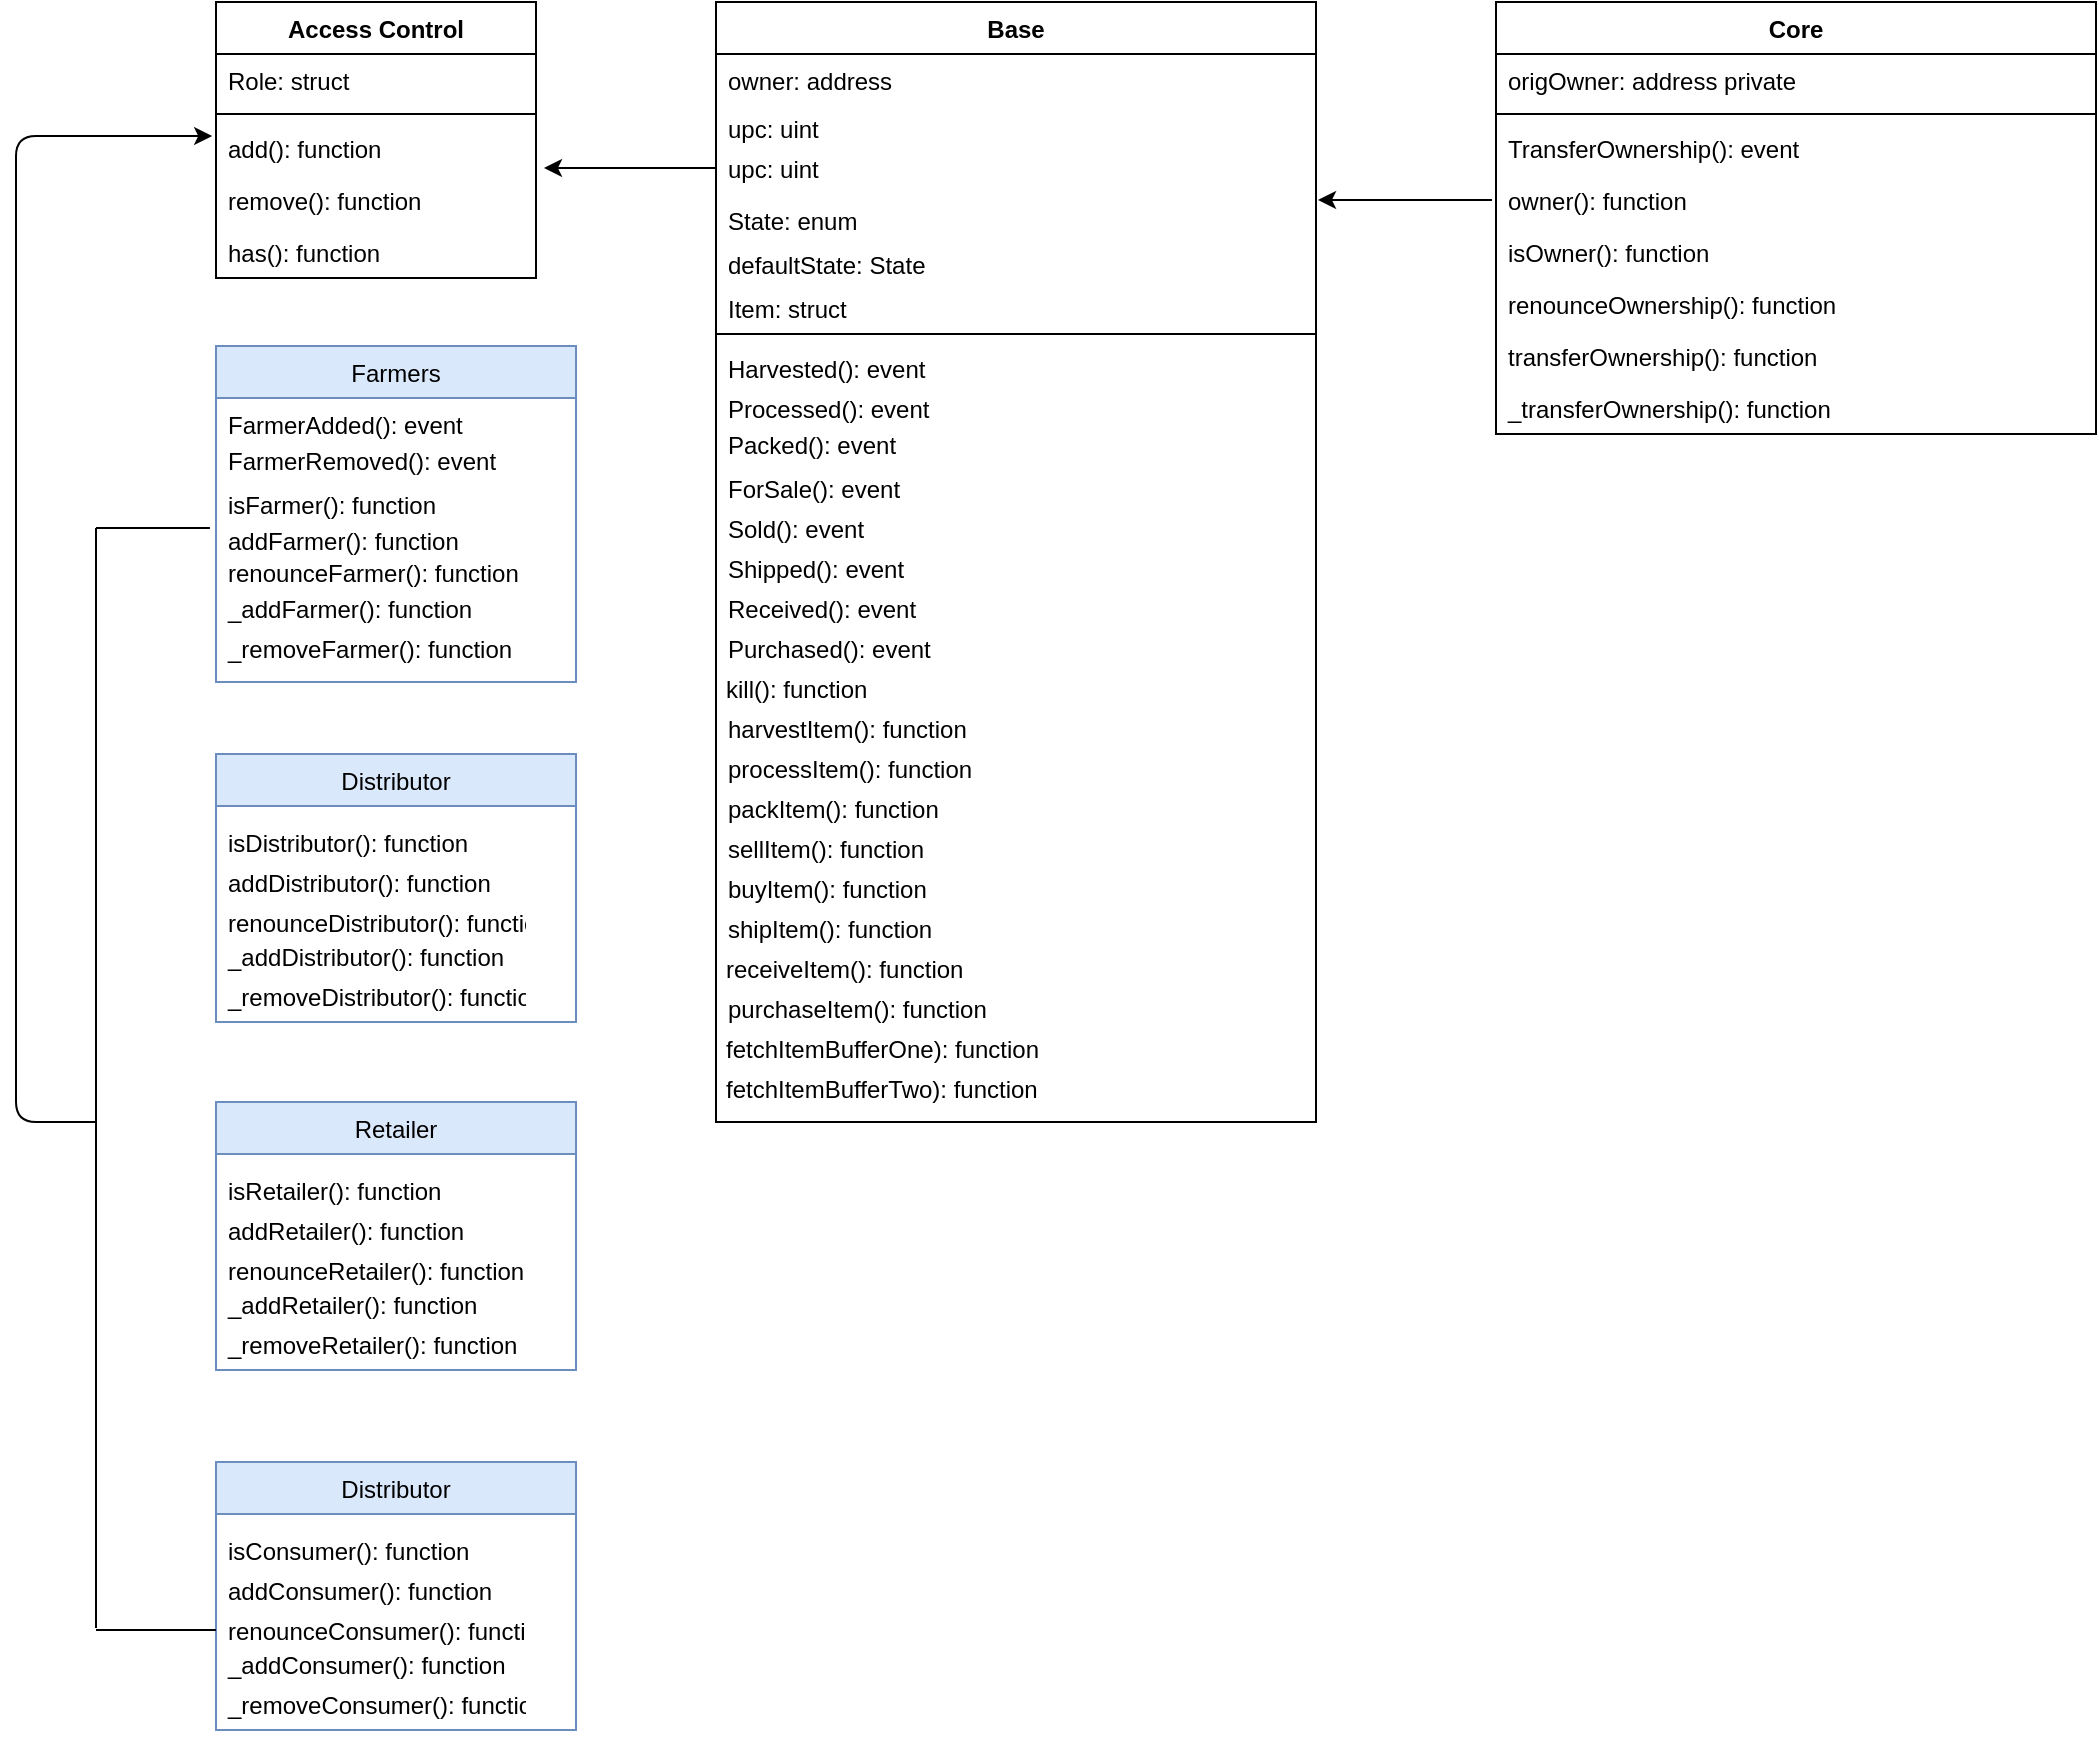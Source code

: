 <mxfile version="12.7.5" type="device"><diagram id="C5RBs43oDa-KdzZeNtuy" name="Page-1"><mxGraphModel dx="1422" dy="713" grid="1" gridSize="10" guides="1" tooltips="1" connect="1" arrows="1" fold="1" page="1" pageScale="1" pageWidth="1000" pageHeight="1169" math="0" shadow="0"><root><mxCell id="WIyWlLk6GJQsqaUBKTNV-0"/><mxCell id="WIyWlLk6GJQsqaUBKTNV-1" parent="WIyWlLk6GJQsqaUBKTNV-0"/><mxCell id="zkfFHV4jXpPFQw0GAbJ--0" value="Base" style="swimlane;fontStyle=1;align=center;verticalAlign=top;childLayout=stackLayout;horizontal=1;startSize=26;horizontalStack=0;resizeParent=1;resizeLast=0;collapsible=1;marginBottom=0;rounded=0;shadow=0;strokeWidth=1;" parent="WIyWlLk6GJQsqaUBKTNV-1" vertex="1"><mxGeometry x="390" y="120" width="300" height="560" as="geometry"><mxRectangle x="230" y="140" width="160" height="26" as="alternateBounds"/></mxGeometry></mxCell><mxCell id="zkfFHV4jXpPFQw0GAbJ--1" value="owner: address" style="text;align=left;verticalAlign=top;spacingLeft=4;spacingRight=4;overflow=hidden;rotatable=0;points=[[0,0.5],[1,0.5]];portConstraint=eastwest;" parent="zkfFHV4jXpPFQw0GAbJ--0" vertex="1"><mxGeometry y="26" width="300" height="24" as="geometry"/></mxCell><mxCell id="zkfFHV4jXpPFQw0GAbJ--2" value="upc: uint" style="text;align=left;verticalAlign=top;spacingLeft=4;spacingRight=4;overflow=hidden;rotatable=0;points=[[0,0.5],[1,0.5]];portConstraint=eastwest;rounded=0;shadow=0;html=0;" parent="zkfFHV4jXpPFQw0GAbJ--0" vertex="1"><mxGeometry y="50" width="300" height="20" as="geometry"/></mxCell><mxCell id="BtxgR43oGkfJbgyQ8dOo-6" value="upc: uint" style="text;align=left;verticalAlign=top;spacingLeft=4;spacingRight=4;overflow=hidden;rotatable=0;points=[[0,0.5],[1,0.5]];portConstraint=eastwest;rounded=0;shadow=0;html=0;" vertex="1" parent="zkfFHV4jXpPFQw0GAbJ--0"><mxGeometry y="70" width="300" height="26" as="geometry"/></mxCell><mxCell id="BtxgR43oGkfJbgyQ8dOo-8" value="State: enum" style="text;align=left;verticalAlign=top;spacingLeft=4;spacingRight=4;overflow=hidden;rotatable=0;points=[[0,0.5],[1,0.5]];portConstraint=eastwest;rounded=0;shadow=0;html=0;" vertex="1" parent="zkfFHV4jXpPFQw0GAbJ--0"><mxGeometry y="96" width="300" height="22" as="geometry"/></mxCell><mxCell id="BtxgR43oGkfJbgyQ8dOo-7" value="defaultState: State" style="text;align=left;verticalAlign=top;spacingLeft=4;spacingRight=4;overflow=hidden;rotatable=0;points=[[0,0.5],[1,0.5]];portConstraint=eastwest;rounded=0;shadow=0;html=0;" vertex="1" parent="zkfFHV4jXpPFQw0GAbJ--0"><mxGeometry y="118" width="300" height="22" as="geometry"/></mxCell><mxCell id="zkfFHV4jXpPFQw0GAbJ--3" value="Item: struct" style="text;align=left;verticalAlign=top;spacingLeft=4;spacingRight=4;overflow=hidden;rotatable=0;points=[[0,0.5],[1,0.5]];portConstraint=eastwest;rounded=0;shadow=0;html=0;" parent="zkfFHV4jXpPFQw0GAbJ--0" vertex="1"><mxGeometry y="140" width="300" height="22" as="geometry"/></mxCell><mxCell id="zkfFHV4jXpPFQw0GAbJ--4" value="" style="line;html=1;strokeWidth=1;align=left;verticalAlign=middle;spacingTop=-1;spacingLeft=3;spacingRight=3;rotatable=0;labelPosition=right;points=[];portConstraint=eastwest;" parent="zkfFHV4jXpPFQw0GAbJ--0" vertex="1"><mxGeometry y="162" width="300" height="8" as="geometry"/></mxCell><mxCell id="zkfFHV4jXpPFQw0GAbJ--5" value="Harvested(): event" style="text;align=left;verticalAlign=top;spacingLeft=4;spacingRight=4;overflow=hidden;rotatable=0;points=[[0,0.5],[1,0.5]];portConstraint=eastwest;" parent="zkfFHV4jXpPFQw0GAbJ--0" vertex="1"><mxGeometry y="170" width="300" height="20" as="geometry"/></mxCell><mxCell id="BtxgR43oGkfJbgyQ8dOo-10" value="Processed(): event" style="text;align=left;verticalAlign=top;spacingLeft=4;spacingRight=4;overflow=hidden;rotatable=0;points=[[0,0.5],[1,0.5]];portConstraint=eastwest;" vertex="1" parent="zkfFHV4jXpPFQw0GAbJ--0"><mxGeometry y="190" width="300" height="18" as="geometry"/></mxCell><mxCell id="BtxgR43oGkfJbgyQ8dOo-11" value="Packed(): event" style="text;align=left;verticalAlign=top;spacingLeft=4;spacingRight=4;overflow=hidden;rotatable=0;points=[[0,0.5],[1,0.5]];portConstraint=eastwest;" vertex="1" parent="zkfFHV4jXpPFQw0GAbJ--0"><mxGeometry y="208" width="300" height="20" as="geometry"/></mxCell><mxCell id="zkfFHV4jXpPFQw0GAbJ--6" value="Access Control" style="swimlane;fontStyle=1;align=center;verticalAlign=top;childLayout=stackLayout;horizontal=1;startSize=26;horizontalStack=0;resizeParent=1;resizeLast=0;collapsible=1;marginBottom=0;rounded=0;shadow=0;strokeWidth=1;" parent="WIyWlLk6GJQsqaUBKTNV-1" vertex="1"><mxGeometry x="140" y="120" width="160" height="138" as="geometry"><mxRectangle x="130" y="380" width="160" height="26" as="alternateBounds"/></mxGeometry></mxCell><mxCell id="zkfFHV4jXpPFQw0GAbJ--7" value="Role: struct" style="text;align=left;verticalAlign=top;spacingLeft=4;spacingRight=4;overflow=hidden;rotatable=0;points=[[0,0.5],[1,0.5]];portConstraint=eastwest;" parent="zkfFHV4jXpPFQw0GAbJ--6" vertex="1"><mxGeometry y="26" width="160" height="26" as="geometry"/></mxCell><mxCell id="zkfFHV4jXpPFQw0GAbJ--9" value="" style="line;html=1;strokeWidth=1;align=left;verticalAlign=middle;spacingTop=-1;spacingLeft=3;spacingRight=3;rotatable=0;labelPosition=right;points=[];portConstraint=eastwest;" parent="zkfFHV4jXpPFQw0GAbJ--6" vertex="1"><mxGeometry y="52" width="160" height="8" as="geometry"/></mxCell><mxCell id="zkfFHV4jXpPFQw0GAbJ--10" value="add(): function" style="text;align=left;verticalAlign=top;spacingLeft=4;spacingRight=4;overflow=hidden;rotatable=0;points=[[0,0.5],[1,0.5]];portConstraint=eastwest;fontStyle=0" parent="zkfFHV4jXpPFQw0GAbJ--6" vertex="1"><mxGeometry y="60" width="160" height="26" as="geometry"/></mxCell><mxCell id="zkfFHV4jXpPFQw0GAbJ--11" value="remove(): function" style="text;align=left;verticalAlign=top;spacingLeft=4;spacingRight=4;overflow=hidden;rotatable=0;points=[[0,0.5],[1,0.5]];portConstraint=eastwest;" parent="zkfFHV4jXpPFQw0GAbJ--6" vertex="1"><mxGeometry y="86" width="160" height="26" as="geometry"/></mxCell><mxCell id="zkfFHV4jXpPFQw0GAbJ--17" value="Core" style="swimlane;fontStyle=1;align=center;verticalAlign=top;childLayout=stackLayout;horizontal=1;startSize=26;horizontalStack=0;resizeParent=1;resizeLast=0;collapsible=1;marginBottom=0;rounded=0;shadow=0;strokeWidth=1;" parent="WIyWlLk6GJQsqaUBKTNV-1" vertex="1"><mxGeometry x="780" y="120" width="300" height="216" as="geometry"><mxRectangle x="508" y="120" width="160" height="26" as="alternateBounds"/></mxGeometry></mxCell><mxCell id="zkfFHV4jXpPFQw0GAbJ--18" value="origOwner: address private" style="text;align=left;verticalAlign=top;spacingLeft=4;spacingRight=4;overflow=hidden;rotatable=0;points=[[0,0.5],[1,0.5]];portConstraint=eastwest;" parent="zkfFHV4jXpPFQw0GAbJ--17" vertex="1"><mxGeometry y="26" width="300" height="26" as="geometry"/></mxCell><mxCell id="zkfFHV4jXpPFQw0GAbJ--23" value="" style="line;html=1;strokeWidth=1;align=left;verticalAlign=middle;spacingTop=-1;spacingLeft=3;spacingRight=3;rotatable=0;labelPosition=right;points=[];portConstraint=eastwest;" parent="zkfFHV4jXpPFQw0GAbJ--17" vertex="1"><mxGeometry y="52" width="300" height="8" as="geometry"/></mxCell><mxCell id="zkfFHV4jXpPFQw0GAbJ--24" value="TransferOwnership(): event" style="text;align=left;verticalAlign=top;spacingLeft=4;spacingRight=4;overflow=hidden;rotatable=0;points=[[0,0.5],[1,0.5]];portConstraint=eastwest;fontColor=#000000;" parent="zkfFHV4jXpPFQw0GAbJ--17" vertex="1"><mxGeometry y="60" width="300" height="26" as="geometry"/></mxCell><mxCell id="zkfFHV4jXpPFQw0GAbJ--25" value="owner(): function" style="text;align=left;verticalAlign=top;spacingLeft=4;spacingRight=4;overflow=hidden;rotatable=0;points=[[0,0.5],[1,0.5]];portConstraint=eastwest;" parent="zkfFHV4jXpPFQw0GAbJ--17" vertex="1"><mxGeometry y="86" width="300" height="26" as="geometry"/></mxCell><mxCell id="BtxgR43oGkfJbgyQ8dOo-1" value="isOwner(): function" style="text;align=left;verticalAlign=top;spacingLeft=4;spacingRight=4;overflow=hidden;rotatable=0;points=[[0,0.5],[1,0.5]];portConstraint=eastwest;" vertex="1" parent="zkfFHV4jXpPFQw0GAbJ--17"><mxGeometry y="112" width="300" height="26" as="geometry"/></mxCell><mxCell id="BtxgR43oGkfJbgyQ8dOo-2" value="renounceOwnership(): function" style="text;align=left;verticalAlign=top;spacingLeft=4;spacingRight=4;overflow=hidden;rotatable=0;points=[[0,0.5],[1,0.5]];portConstraint=eastwest;" vertex="1" parent="WIyWlLk6GJQsqaUBKTNV-1"><mxGeometry x="780" y="258" width="300" height="26" as="geometry"/></mxCell><mxCell id="BtxgR43oGkfJbgyQ8dOo-3" value="transferOwnership(): function" style="text;align=left;verticalAlign=top;spacingLeft=4;spacingRight=4;overflow=hidden;rotatable=0;points=[[0,0.5],[1,0.5]];portConstraint=eastwest;" vertex="1" parent="WIyWlLk6GJQsqaUBKTNV-1"><mxGeometry x="780" y="284" width="300" height="26" as="geometry"/></mxCell><mxCell id="BtxgR43oGkfJbgyQ8dOo-4" value="_transferOwnership(): function" style="text;align=left;verticalAlign=top;spacingLeft=4;spacingRight=4;overflow=hidden;rotatable=0;points=[[0,0.5],[1,0.5]];portConstraint=eastwest;" vertex="1" parent="WIyWlLk6GJQsqaUBKTNV-1"><mxGeometry x="780" y="310" width="300" height="26" as="geometry"/></mxCell><mxCell id="BtxgR43oGkfJbgyQ8dOo-12" value="ForSale(): event" style="text;align=left;verticalAlign=top;spacingLeft=4;spacingRight=4;overflow=hidden;rotatable=0;points=[[0,0.5],[1,0.5]];portConstraint=eastwest;" vertex="1" parent="WIyWlLk6GJQsqaUBKTNV-1"><mxGeometry x="390" y="350" width="300" height="20" as="geometry"/></mxCell><mxCell id="BtxgR43oGkfJbgyQ8dOo-13" value="Sold(): event" style="text;align=left;verticalAlign=top;spacingLeft=4;spacingRight=4;overflow=hidden;rotatable=0;points=[[0,0.5],[1,0.5]];portConstraint=eastwest;" vertex="1" parent="WIyWlLk6GJQsqaUBKTNV-1"><mxGeometry x="390" y="370" width="300" height="20" as="geometry"/></mxCell><mxCell id="BtxgR43oGkfJbgyQ8dOo-14" value="Shipped(): event" style="text;align=left;verticalAlign=top;spacingLeft=4;spacingRight=4;overflow=hidden;rotatable=0;points=[[0,0.5],[1,0.5]];portConstraint=eastwest;" vertex="1" parent="WIyWlLk6GJQsqaUBKTNV-1"><mxGeometry x="390" y="390" width="300" height="20" as="geometry"/></mxCell><mxCell id="BtxgR43oGkfJbgyQ8dOo-15" value="Received(): event" style="text;align=left;verticalAlign=top;spacingLeft=4;spacingRight=4;overflow=hidden;rotatable=0;points=[[0,0.5],[1,0.5]];portConstraint=eastwest;" vertex="1" parent="WIyWlLk6GJQsqaUBKTNV-1"><mxGeometry x="390" y="410" width="300" height="20" as="geometry"/></mxCell><mxCell id="BtxgR43oGkfJbgyQ8dOo-16" value="Purchased(): event" style="text;align=left;verticalAlign=top;spacingLeft=4;spacingRight=4;overflow=hidden;rotatable=0;points=[[0,0.5],[1,0.5]];portConstraint=eastwest;" vertex="1" parent="WIyWlLk6GJQsqaUBKTNV-1"><mxGeometry x="390" y="430" width="300" height="20" as="geometry"/></mxCell><mxCell id="BtxgR43oGkfJbgyQ8dOo-17" value="kill(): function" style="text;align=left;verticalAlign=top;spacingLeft=4;spacingRight=4;overflow=hidden;rotatable=0;points=[[0,0.5],[1,0.5]];portConstraint=eastwest;" vertex="1" parent="WIyWlLk6GJQsqaUBKTNV-1"><mxGeometry x="389" y="450" width="300" height="20" as="geometry"/></mxCell><mxCell id="BtxgR43oGkfJbgyQ8dOo-18" value="harvestItem(): function" style="text;align=left;verticalAlign=top;spacingLeft=4;spacingRight=4;overflow=hidden;rotatable=0;points=[[0,0.5],[1,0.5]];portConstraint=eastwest;" vertex="1" parent="WIyWlLk6GJQsqaUBKTNV-1"><mxGeometry x="390" y="470" width="300" height="20" as="geometry"/></mxCell><mxCell id="BtxgR43oGkfJbgyQ8dOo-19" value="processItem(): function" style="text;align=left;verticalAlign=top;spacingLeft=4;spacingRight=4;overflow=hidden;rotatable=0;points=[[0,0.5],[1,0.5]];portConstraint=eastwest;" vertex="1" parent="WIyWlLk6GJQsqaUBKTNV-1"><mxGeometry x="390" y="490" width="300" height="20" as="geometry"/></mxCell><mxCell id="BtxgR43oGkfJbgyQ8dOo-20" value="packItem(): function" style="text;align=left;verticalAlign=top;spacingLeft=4;spacingRight=4;overflow=hidden;rotatable=0;points=[[0,0.5],[1,0.5]];portConstraint=eastwest;" vertex="1" parent="WIyWlLk6GJQsqaUBKTNV-1"><mxGeometry x="390" y="510" width="300" height="20" as="geometry"/></mxCell><mxCell id="BtxgR43oGkfJbgyQ8dOo-21" value="sellItem(): function" style="text;align=left;verticalAlign=top;spacingLeft=4;spacingRight=4;overflow=hidden;rotatable=0;points=[[0,0.5],[1,0.5]];portConstraint=eastwest;" vertex="1" parent="WIyWlLk6GJQsqaUBKTNV-1"><mxGeometry x="390" y="530" width="300" height="20" as="geometry"/></mxCell><mxCell id="BtxgR43oGkfJbgyQ8dOo-22" value="buyItem(): function" style="text;align=left;verticalAlign=top;spacingLeft=4;spacingRight=4;overflow=hidden;rotatable=0;points=[[0,0.5],[1,0.5]];portConstraint=eastwest;" vertex="1" parent="WIyWlLk6GJQsqaUBKTNV-1"><mxGeometry x="390" y="550" width="300" height="20" as="geometry"/></mxCell><mxCell id="BtxgR43oGkfJbgyQ8dOo-23" value="shipItem(): function" style="text;align=left;verticalAlign=top;spacingLeft=4;spacingRight=4;overflow=hidden;rotatable=0;points=[[0,0.5],[1,0.5]];portConstraint=eastwest;" vertex="1" parent="WIyWlLk6GJQsqaUBKTNV-1"><mxGeometry x="390" y="570" width="300" height="20" as="geometry"/></mxCell><mxCell id="BtxgR43oGkfJbgyQ8dOo-24" value="receiveItem(): function" style="text;align=left;verticalAlign=top;spacingLeft=4;spacingRight=4;overflow=hidden;rotatable=0;points=[[0,0.5],[1,0.5]];portConstraint=eastwest;" vertex="1" parent="WIyWlLk6GJQsqaUBKTNV-1"><mxGeometry x="389" y="590" width="300" height="20" as="geometry"/></mxCell><mxCell id="BtxgR43oGkfJbgyQ8dOo-27" value="purchaseItem(): function" style="text;align=left;verticalAlign=top;spacingLeft=4;spacingRight=4;overflow=hidden;rotatable=0;points=[[0,0.5],[1,0.5]];portConstraint=eastwest;" vertex="1" parent="WIyWlLk6GJQsqaUBKTNV-1"><mxGeometry x="390" y="610" width="300" height="20" as="geometry"/></mxCell><mxCell id="BtxgR43oGkfJbgyQ8dOo-29" value="fetchItemBufferOne): function" style="text;align=left;verticalAlign=top;spacingLeft=4;spacingRight=4;overflow=hidden;rotatable=0;points=[[0,0.5],[1,0.5]];portConstraint=eastwest;" vertex="1" parent="WIyWlLk6GJQsqaUBKTNV-1"><mxGeometry x="389" y="630" width="300" height="20" as="geometry"/></mxCell><mxCell id="BtxgR43oGkfJbgyQ8dOo-30" value="fetchItemBufferTwo): function" style="text;align=left;verticalAlign=top;spacingLeft=4;spacingRight=4;overflow=hidden;rotatable=0;points=[[0,0.5],[1,0.5]];portConstraint=eastwest;" vertex="1" parent="WIyWlLk6GJQsqaUBKTNV-1"><mxGeometry x="389" y="650" width="300" height="20" as="geometry"/></mxCell><mxCell id="BtxgR43oGkfJbgyQ8dOo-31" value="has(): function" style="text;align=left;verticalAlign=top;spacingLeft=4;spacingRight=4;overflow=hidden;rotatable=0;points=[[0,0.5],[1,0.5]];portConstraint=eastwest;" vertex="1" parent="WIyWlLk6GJQsqaUBKTNV-1"><mxGeometry x="140" y="232" width="160" height="26" as="geometry"/></mxCell><mxCell id="BtxgR43oGkfJbgyQ8dOo-32" style="edgeStyle=orthogonalEdgeStyle;rounded=0;orthogonalLoop=1;jettySize=auto;html=1;exitX=0;exitY=0.5;exitDx=0;exitDy=0;fontColor=#000000;" edge="1" parent="WIyWlLk6GJQsqaUBKTNV-1"><mxGeometry relative="1" as="geometry"><mxPoint x="778" y="219" as="sourcePoint"/><mxPoint x="691" y="219" as="targetPoint"/></mxGeometry></mxCell><mxCell id="BtxgR43oGkfJbgyQ8dOo-33" style="edgeStyle=orthogonalEdgeStyle;rounded=0;orthogonalLoop=1;jettySize=auto;html=1;exitX=0;exitY=0.5;exitDx=0;exitDy=0;fontColor=#000000;exitPerimeter=0;" edge="1" parent="WIyWlLk6GJQsqaUBKTNV-1" source="BtxgR43oGkfJbgyQ8dOo-6"><mxGeometry relative="1" as="geometry"><mxPoint x="304" y="203" as="targetPoint"/><mxPoint x="384" y="203" as="sourcePoint"/></mxGeometry></mxCell><mxCell id="BtxgR43oGkfJbgyQ8dOo-34" value="Farmers" style="swimlane;fontStyle=0;align=center;verticalAlign=top;childLayout=stackLayout;horizontal=1;startSize=26;horizontalStack=0;resizeParent=1;resizeLast=0;collapsible=1;marginBottom=0;rounded=0;shadow=0;strokeWidth=1;fillColor=#dae8fc;strokeColor=#6c8ebf;" vertex="1" parent="WIyWlLk6GJQsqaUBKTNV-1"><mxGeometry x="140" y="292" width="180" height="168" as="geometry"><mxRectangle x="130" y="380" width="160" height="26" as="alternateBounds"/></mxGeometry></mxCell><mxCell id="BtxgR43oGkfJbgyQ8dOo-38" value="FarmerAdded(): event" style="text;align=left;verticalAlign=top;spacingLeft=4;spacingRight=4;overflow=hidden;rotatable=0;points=[[0,0.5],[1,0.5]];portConstraint=eastwest;" vertex="1" parent="BtxgR43oGkfJbgyQ8dOo-34"><mxGeometry y="26" width="180" height="26" as="geometry"/></mxCell><mxCell id="BtxgR43oGkfJbgyQ8dOo-44" value="FarmerRemoved(): event" style="text;align=left;verticalAlign=top;spacingLeft=4;spacingRight=4;overflow=hidden;rotatable=0;points=[[0,0.5],[1,0.5]];portConstraint=eastwest;" vertex="1" parent="WIyWlLk6GJQsqaUBKTNV-1"><mxGeometry x="140" y="336" width="160" height="26" as="geometry"/></mxCell><mxCell id="BtxgR43oGkfJbgyQ8dOo-47" value="isFarmer(): function" style="text;align=left;verticalAlign=top;spacingLeft=4;spacingRight=4;overflow=hidden;rotatable=0;points=[[0,0.5],[1,0.5]];portConstraint=eastwest;" vertex="1" parent="WIyWlLk6GJQsqaUBKTNV-1"><mxGeometry x="140" y="358" width="160" height="26" as="geometry"/></mxCell><mxCell id="BtxgR43oGkfJbgyQ8dOo-48" value="addFarmer(): function" style="text;align=left;verticalAlign=top;spacingLeft=4;spacingRight=4;overflow=hidden;rotatable=0;points=[[0,0.5],[1,0.5]];portConstraint=eastwest;" vertex="1" parent="WIyWlLk6GJQsqaUBKTNV-1"><mxGeometry x="140" y="376" width="160" height="26" as="geometry"/></mxCell><mxCell id="BtxgR43oGkfJbgyQ8dOo-49" value="renounceFarmer(): function" style="text;align=left;verticalAlign=top;spacingLeft=4;spacingRight=4;overflow=hidden;rotatable=0;points=[[0,0.5],[1,0.5]];portConstraint=eastwest;" vertex="1" parent="WIyWlLk6GJQsqaUBKTNV-1"><mxGeometry x="140" y="392" width="160" height="26" as="geometry"/></mxCell><mxCell id="BtxgR43oGkfJbgyQ8dOo-50" value="_addFarmer(): function" style="text;align=left;verticalAlign=top;spacingLeft=4;spacingRight=4;overflow=hidden;rotatable=0;points=[[0,0.5],[1,0.5]];portConstraint=eastwest;" vertex="1" parent="WIyWlLk6GJQsqaUBKTNV-1"><mxGeometry x="140" y="410" width="160" height="26" as="geometry"/></mxCell><mxCell id="BtxgR43oGkfJbgyQ8dOo-51" value="_removeFarmer(): function" style="text;align=left;verticalAlign=top;spacingLeft=4;spacingRight=4;overflow=hidden;rotatable=0;points=[[0,0.5],[1,0.5]];portConstraint=eastwest;" vertex="1" parent="WIyWlLk6GJQsqaUBKTNV-1"><mxGeometry x="140" y="430" width="160" height="26" as="geometry"/></mxCell><mxCell id="BtxgR43oGkfJbgyQ8dOo-61" value="Distributor" style="swimlane;fontStyle=0;align=center;verticalAlign=top;childLayout=stackLayout;horizontal=1;startSize=26;horizontalStack=0;resizeParent=1;resizeLast=0;collapsible=1;marginBottom=0;rounded=0;shadow=0;strokeWidth=1;fillColor=#dae8fc;strokeColor=#6c8ebf;" vertex="1" parent="WIyWlLk6GJQsqaUBKTNV-1"><mxGeometry x="140" y="496" width="180" height="134" as="geometry"><mxRectangle x="130" y="380" width="160" height="26" as="alternateBounds"/></mxGeometry></mxCell><mxCell id="BtxgR43oGkfJbgyQ8dOo-64" value="isDistributor(): function" style="text;align=left;verticalAlign=top;spacingLeft=4;spacingRight=4;overflow=hidden;rotatable=0;points=[[0,0.5],[1,0.5]];portConstraint=eastwest;" vertex="1" parent="WIyWlLk6GJQsqaUBKTNV-1"><mxGeometry x="140" y="527" width="160" height="26" as="geometry"/></mxCell><mxCell id="BtxgR43oGkfJbgyQ8dOo-65" value="addDistributor(): function" style="text;align=left;verticalAlign=top;spacingLeft=4;spacingRight=4;overflow=hidden;rotatable=0;points=[[0,0.5],[1,0.5]];portConstraint=eastwest;" vertex="1" parent="WIyWlLk6GJQsqaUBKTNV-1"><mxGeometry x="140" y="547" width="160" height="26" as="geometry"/></mxCell><mxCell id="BtxgR43oGkfJbgyQ8dOo-66" value="renounceDistributor(): function" style="text;align=left;verticalAlign=top;spacingLeft=4;spacingRight=4;overflow=hidden;rotatable=0;points=[[0,0.5],[1,0.5]];portConstraint=eastwest;" vertex="1" parent="WIyWlLk6GJQsqaUBKTNV-1"><mxGeometry x="140" y="567" width="160" height="26" as="geometry"/></mxCell><mxCell id="BtxgR43oGkfJbgyQ8dOo-67" value="_addDistributor(): function" style="text;align=left;verticalAlign=top;spacingLeft=4;spacingRight=4;overflow=hidden;rotatable=0;points=[[0,0.5],[1,0.5]];portConstraint=eastwest;" vertex="1" parent="WIyWlLk6GJQsqaUBKTNV-1"><mxGeometry x="140" y="584" width="160" height="26" as="geometry"/></mxCell><mxCell id="BtxgR43oGkfJbgyQ8dOo-68" value="_removeDistributor(): function" style="text;align=left;verticalAlign=top;spacingLeft=4;spacingRight=4;overflow=hidden;rotatable=0;points=[[0,0.5],[1,0.5]];portConstraint=eastwest;" vertex="1" parent="WIyWlLk6GJQsqaUBKTNV-1"><mxGeometry x="140" y="604" width="160" height="26" as="geometry"/></mxCell><mxCell id="BtxgR43oGkfJbgyQ8dOo-69" value="Retailer" style="swimlane;fontStyle=0;align=center;verticalAlign=top;childLayout=stackLayout;horizontal=1;startSize=26;horizontalStack=0;resizeParent=1;resizeLast=0;collapsible=1;marginBottom=0;rounded=0;shadow=0;strokeWidth=1;fillColor=#dae8fc;strokeColor=#6c8ebf;" vertex="1" parent="WIyWlLk6GJQsqaUBKTNV-1"><mxGeometry x="140" y="670" width="180" height="134" as="geometry"><mxRectangle x="130" y="380" width="160" height="26" as="alternateBounds"/></mxGeometry></mxCell><mxCell id="BtxgR43oGkfJbgyQ8dOo-70" value="isRetailer(): function" style="text;align=left;verticalAlign=top;spacingLeft=4;spacingRight=4;overflow=hidden;rotatable=0;points=[[0,0.5],[1,0.5]];portConstraint=eastwest;" vertex="1" parent="WIyWlLk6GJQsqaUBKTNV-1"><mxGeometry x="140" y="701" width="160" height="26" as="geometry"/></mxCell><mxCell id="BtxgR43oGkfJbgyQ8dOo-71" value="addRetailer(): function" style="text;align=left;verticalAlign=top;spacingLeft=4;spacingRight=4;overflow=hidden;rotatable=0;points=[[0,0.5],[1,0.5]];portConstraint=eastwest;" vertex="1" parent="WIyWlLk6GJQsqaUBKTNV-1"><mxGeometry x="140" y="721" width="160" height="26" as="geometry"/></mxCell><mxCell id="BtxgR43oGkfJbgyQ8dOo-72" value="renounceRetailer(): function" style="text;align=left;verticalAlign=top;spacingLeft=4;spacingRight=4;overflow=hidden;rotatable=0;points=[[0,0.5],[1,0.5]];portConstraint=eastwest;" vertex="1" parent="WIyWlLk6GJQsqaUBKTNV-1"><mxGeometry x="140" y="741" width="160" height="26" as="geometry"/></mxCell><mxCell id="BtxgR43oGkfJbgyQ8dOo-73" value="_addRetailer(): function" style="text;align=left;verticalAlign=top;spacingLeft=4;spacingRight=4;overflow=hidden;rotatable=0;points=[[0,0.5],[1,0.5]];portConstraint=eastwest;" vertex="1" parent="WIyWlLk6GJQsqaUBKTNV-1"><mxGeometry x="140" y="758" width="160" height="26" as="geometry"/></mxCell><mxCell id="BtxgR43oGkfJbgyQ8dOo-74" value="_removeRetailer(): function" style="text;align=left;verticalAlign=top;spacingLeft=4;spacingRight=4;overflow=hidden;rotatable=0;points=[[0,0.5],[1,0.5]];portConstraint=eastwest;" vertex="1" parent="WIyWlLk6GJQsqaUBKTNV-1"><mxGeometry x="140" y="778" width="160" height="26" as="geometry"/></mxCell><mxCell id="BtxgR43oGkfJbgyQ8dOo-75" value="Distributor" style="swimlane;fontStyle=0;align=center;verticalAlign=top;childLayout=stackLayout;horizontal=1;startSize=26;horizontalStack=0;resizeParent=1;resizeLast=0;collapsible=1;marginBottom=0;rounded=0;shadow=0;strokeWidth=1;fillColor=#dae8fc;strokeColor=#6c8ebf;" vertex="1" parent="WIyWlLk6GJQsqaUBKTNV-1"><mxGeometry x="140" y="850" width="180" height="134" as="geometry"><mxRectangle x="130" y="380" width="160" height="26" as="alternateBounds"/></mxGeometry></mxCell><mxCell id="BtxgR43oGkfJbgyQ8dOo-76" value="isConsumer(): function" style="text;align=left;verticalAlign=top;spacingLeft=4;spacingRight=4;overflow=hidden;rotatable=0;points=[[0,0.5],[1,0.5]];portConstraint=eastwest;" vertex="1" parent="WIyWlLk6GJQsqaUBKTNV-1"><mxGeometry x="140" y="881" width="160" height="26" as="geometry"/></mxCell><mxCell id="BtxgR43oGkfJbgyQ8dOo-77" value="addConsumer(): function" style="text;align=left;verticalAlign=top;spacingLeft=4;spacingRight=4;overflow=hidden;rotatable=0;points=[[0,0.5],[1,0.5]];portConstraint=eastwest;" vertex="1" parent="WIyWlLk6GJQsqaUBKTNV-1"><mxGeometry x="140" y="901" width="160" height="26" as="geometry"/></mxCell><mxCell id="BtxgR43oGkfJbgyQ8dOo-78" value="renounceConsumer(): function" style="text;align=left;verticalAlign=top;spacingLeft=4;spacingRight=4;overflow=hidden;rotatable=0;points=[[0,0.5],[1,0.5]];portConstraint=eastwest;" vertex="1" parent="WIyWlLk6GJQsqaUBKTNV-1"><mxGeometry x="140" y="921" width="160" height="26" as="geometry"/></mxCell><mxCell id="BtxgR43oGkfJbgyQ8dOo-79" value="_addConsumer(): function" style="text;align=left;verticalAlign=top;spacingLeft=4;spacingRight=4;overflow=hidden;rotatable=0;points=[[0,0.5],[1,0.5]];portConstraint=eastwest;" vertex="1" parent="WIyWlLk6GJQsqaUBKTNV-1"><mxGeometry x="140" y="938" width="160" height="26" as="geometry"/></mxCell><mxCell id="BtxgR43oGkfJbgyQ8dOo-80" value="_removeConsumer(): function" style="text;align=left;verticalAlign=top;spacingLeft=4;spacingRight=4;overflow=hidden;rotatable=0;points=[[0,0.5],[1,0.5]];portConstraint=eastwest;" vertex="1" parent="WIyWlLk6GJQsqaUBKTNV-1"><mxGeometry x="140" y="958" width="160" height="26" as="geometry"/></mxCell><mxCell id="BtxgR43oGkfJbgyQ8dOo-81" value="" style="endArrow=none;html=1;fontColor=#000000;entryX=0;entryY=0.5;entryDx=0;entryDy=0;" edge="1" parent="WIyWlLk6GJQsqaUBKTNV-1" target="BtxgR43oGkfJbgyQ8dOo-78"><mxGeometry width="50" height="50" relative="1" as="geometry"><mxPoint x="80" y="934" as="sourcePoint"/><mxPoint x="70" y="901" as="targetPoint"/></mxGeometry></mxCell><mxCell id="BtxgR43oGkfJbgyQ8dOo-82" value="" style="endArrow=none;html=1;fontColor=#000000;" edge="1" parent="WIyWlLk6GJQsqaUBKTNV-1"><mxGeometry width="50" height="50" relative="1" as="geometry"><mxPoint x="80" y="933" as="sourcePoint"/><mxPoint x="80" y="383" as="targetPoint"/></mxGeometry></mxCell><mxCell id="BtxgR43oGkfJbgyQ8dOo-83" value="" style="endArrow=none;html=1;fontColor=#000000;entryX=-0.019;entryY=0.269;entryDx=0;entryDy=0;entryPerimeter=0;" edge="1" parent="WIyWlLk6GJQsqaUBKTNV-1" target="BtxgR43oGkfJbgyQ8dOo-48"><mxGeometry width="50" height="50" relative="1" as="geometry"><mxPoint x="80" y="383" as="sourcePoint"/><mxPoint x="100" y="334" as="targetPoint"/></mxGeometry></mxCell><mxCell id="BtxgR43oGkfJbgyQ8dOo-84" value="" style="endArrow=classic;html=1;fontColor=#000000;entryX=-0.012;entryY=0.269;entryDx=0;entryDy=0;entryPerimeter=0;" edge="1" parent="WIyWlLk6GJQsqaUBKTNV-1" target="zkfFHV4jXpPFQw0GAbJ--10"><mxGeometry width="50" height="50" relative="1" as="geometry"><mxPoint x="80" y="680" as="sourcePoint"/><mxPoint x="40" y="270" as="targetPoint"/><Array as="points"><mxPoint x="40" y="680"/><mxPoint x="40" y="187"/></Array></mxGeometry></mxCell></root></mxGraphModel></diagram></mxfile>